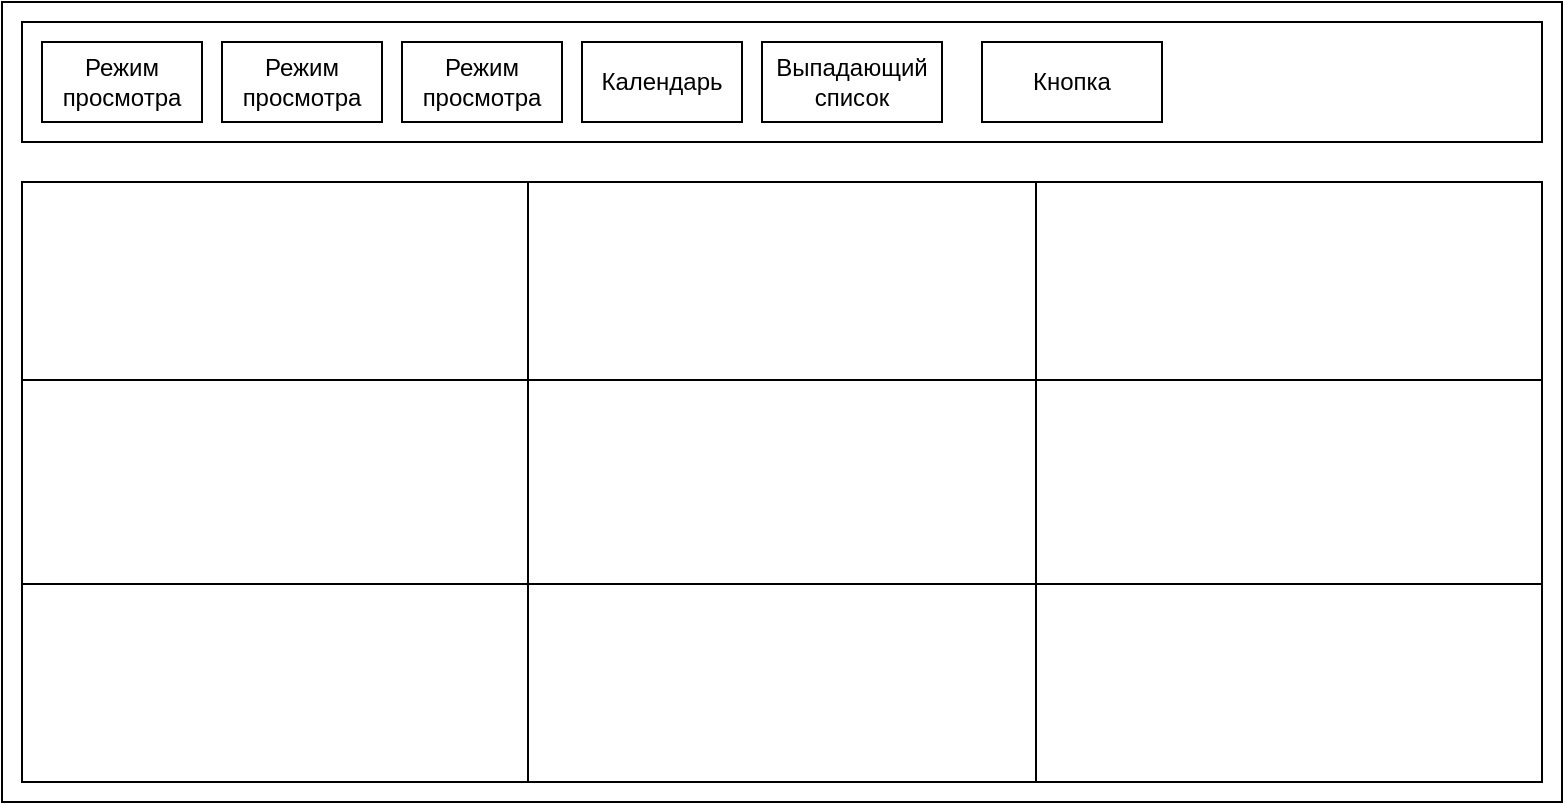<mxfile version="14.6.6" type="github">
  <diagram id="hQQ_x8fCQWNrwbGWWN2M" name="Page-1">
    <mxGraphModel dx="1422" dy="772" grid="1" gridSize="10" guides="1" tooltips="1" connect="1" arrows="1" fold="1" page="1" pageScale="1" pageWidth="827" pageHeight="1169" math="0" shadow="0">
      <root>
        <mxCell id="0" />
        <mxCell id="1" parent="0" />
        <mxCell id="3vjqqXEN2eIE0fsEKRjG-1" value="" style="rounded=0;whiteSpace=wrap;html=1;" vertex="1" parent="1">
          <mxGeometry x="40" width="780" height="400" as="geometry" />
        </mxCell>
        <mxCell id="3vjqqXEN2eIE0fsEKRjG-3" value="" style="shape=table;html=1;whiteSpace=wrap;startSize=0;container=1;collapsible=0;childLayout=tableLayout;" vertex="1" parent="1">
          <mxGeometry x="50" y="90" width="760" height="300" as="geometry" />
        </mxCell>
        <mxCell id="3vjqqXEN2eIE0fsEKRjG-4" value="" style="shape=partialRectangle;html=1;whiteSpace=wrap;collapsible=0;dropTarget=0;pointerEvents=0;fillColor=none;top=0;left=0;bottom=0;right=0;points=[[0,0.5],[1,0.5]];portConstraint=eastwest;" vertex="1" parent="3vjqqXEN2eIE0fsEKRjG-3">
          <mxGeometry width="760" height="99" as="geometry" />
        </mxCell>
        <mxCell id="3vjqqXEN2eIE0fsEKRjG-5" value="" style="shape=partialRectangle;html=1;whiteSpace=wrap;connectable=0;fillColor=none;top=0;left=0;bottom=0;right=0;overflow=hidden;" vertex="1" parent="3vjqqXEN2eIE0fsEKRjG-4">
          <mxGeometry width="253" height="99" as="geometry" />
        </mxCell>
        <mxCell id="3vjqqXEN2eIE0fsEKRjG-6" value="" style="shape=partialRectangle;html=1;whiteSpace=wrap;connectable=0;fillColor=none;top=0;left=0;bottom=0;right=0;overflow=hidden;" vertex="1" parent="3vjqqXEN2eIE0fsEKRjG-4">
          <mxGeometry x="253" width="254" height="99" as="geometry" />
        </mxCell>
        <mxCell id="3vjqqXEN2eIE0fsEKRjG-7" value="" style="shape=partialRectangle;html=1;whiteSpace=wrap;connectable=0;fillColor=none;top=0;left=0;bottom=0;right=0;overflow=hidden;" vertex="1" parent="3vjqqXEN2eIE0fsEKRjG-4">
          <mxGeometry x="507" width="253" height="99" as="geometry" />
        </mxCell>
        <mxCell id="3vjqqXEN2eIE0fsEKRjG-8" value="" style="shape=partialRectangle;html=1;whiteSpace=wrap;collapsible=0;dropTarget=0;pointerEvents=0;fillColor=none;top=0;left=0;bottom=0;right=0;points=[[0,0.5],[1,0.5]];portConstraint=eastwest;" vertex="1" parent="3vjqqXEN2eIE0fsEKRjG-3">
          <mxGeometry y="99" width="760" height="102" as="geometry" />
        </mxCell>
        <mxCell id="3vjqqXEN2eIE0fsEKRjG-9" value="" style="shape=partialRectangle;html=1;whiteSpace=wrap;connectable=0;fillColor=none;top=0;left=0;bottom=0;right=0;overflow=hidden;" vertex="1" parent="3vjqqXEN2eIE0fsEKRjG-8">
          <mxGeometry width="253" height="102" as="geometry" />
        </mxCell>
        <mxCell id="3vjqqXEN2eIE0fsEKRjG-10" value="" style="shape=partialRectangle;html=1;whiteSpace=wrap;connectable=0;fillColor=none;top=0;left=0;bottom=0;right=0;overflow=hidden;" vertex="1" parent="3vjqqXEN2eIE0fsEKRjG-8">
          <mxGeometry x="253" width="254" height="102" as="geometry" />
        </mxCell>
        <mxCell id="3vjqqXEN2eIE0fsEKRjG-11" value="" style="shape=partialRectangle;html=1;whiteSpace=wrap;connectable=0;fillColor=none;top=0;left=0;bottom=0;right=0;overflow=hidden;" vertex="1" parent="3vjqqXEN2eIE0fsEKRjG-8">
          <mxGeometry x="507" width="253" height="102" as="geometry" />
        </mxCell>
        <mxCell id="3vjqqXEN2eIE0fsEKRjG-12" value="" style="shape=partialRectangle;html=1;whiteSpace=wrap;collapsible=0;dropTarget=0;pointerEvents=0;fillColor=none;top=0;left=0;bottom=0;right=0;points=[[0,0.5],[1,0.5]];portConstraint=eastwest;" vertex="1" parent="3vjqqXEN2eIE0fsEKRjG-3">
          <mxGeometry y="201" width="760" height="99" as="geometry" />
        </mxCell>
        <mxCell id="3vjqqXEN2eIE0fsEKRjG-13" value="" style="shape=partialRectangle;html=1;whiteSpace=wrap;connectable=0;fillColor=none;top=0;left=0;bottom=0;right=0;overflow=hidden;" vertex="1" parent="3vjqqXEN2eIE0fsEKRjG-12">
          <mxGeometry width="253" height="99" as="geometry" />
        </mxCell>
        <mxCell id="3vjqqXEN2eIE0fsEKRjG-14" value="" style="shape=partialRectangle;html=1;whiteSpace=wrap;connectable=0;fillColor=none;top=0;left=0;bottom=0;right=0;overflow=hidden;" vertex="1" parent="3vjqqXEN2eIE0fsEKRjG-12">
          <mxGeometry x="253" width="254" height="99" as="geometry" />
        </mxCell>
        <mxCell id="3vjqqXEN2eIE0fsEKRjG-15" value="" style="shape=partialRectangle;html=1;whiteSpace=wrap;connectable=0;fillColor=none;top=0;left=0;bottom=0;right=0;overflow=hidden;" vertex="1" parent="3vjqqXEN2eIE0fsEKRjG-12">
          <mxGeometry x="507" width="253" height="99" as="geometry" />
        </mxCell>
        <mxCell id="3vjqqXEN2eIE0fsEKRjG-16" value="" style="rounded=0;whiteSpace=wrap;html=1;" vertex="1" parent="1">
          <mxGeometry x="50" y="10" width="760" height="60" as="geometry" />
        </mxCell>
        <mxCell id="3vjqqXEN2eIE0fsEKRjG-17" value="Кнопка" style="rounded=0;whiteSpace=wrap;html=1;" vertex="1" parent="1">
          <mxGeometry x="530" y="20" width="90" height="40" as="geometry" />
        </mxCell>
        <mxCell id="3vjqqXEN2eIE0fsEKRjG-18" value="Режим просмотра" style="rounded=0;whiteSpace=wrap;html=1;" vertex="1" parent="1">
          <mxGeometry x="60" y="20" width="80" height="40" as="geometry" />
        </mxCell>
        <mxCell id="3vjqqXEN2eIE0fsEKRjG-19" value="&lt;span&gt;Режим просмотра&lt;/span&gt;" style="rounded=0;whiteSpace=wrap;html=1;" vertex="1" parent="1">
          <mxGeometry x="150" y="20" width="80" height="40" as="geometry" />
        </mxCell>
        <mxCell id="3vjqqXEN2eIE0fsEKRjG-20" value="&lt;span&gt;Режим просмотра&lt;/span&gt;" style="rounded=0;whiteSpace=wrap;html=1;" vertex="1" parent="1">
          <mxGeometry x="240" y="20" width="80" height="40" as="geometry" />
        </mxCell>
        <mxCell id="3vjqqXEN2eIE0fsEKRjG-21" value="Календарь" style="rounded=0;whiteSpace=wrap;html=1;" vertex="1" parent="1">
          <mxGeometry x="330" y="20" width="80" height="40" as="geometry" />
        </mxCell>
        <mxCell id="3vjqqXEN2eIE0fsEKRjG-22" value="Выпадающий список" style="rounded=0;whiteSpace=wrap;html=1;" vertex="1" parent="1">
          <mxGeometry x="420" y="20" width="90" height="40" as="geometry" />
        </mxCell>
      </root>
    </mxGraphModel>
  </diagram>
</mxfile>

